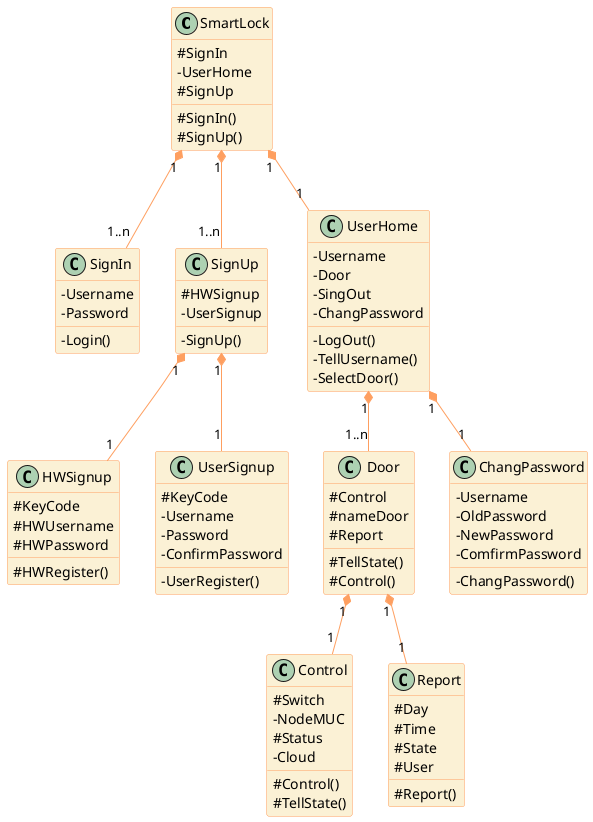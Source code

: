 @startuml

skinparam class {
BackgroundColor #fbf1d5
ArrowColor #fe9f60
BorderColor #fe9f60
}
skinparam stereotypeCBackgroundColor #daddc5

skinparam ClassAttributeIconSize 0
class SmartLock{
    #SignIn
    -UserHome
    #SignUp
    #SignIn()
    #SignUp()
}
class SignIn{
    -Username
    -Password
    -Login()
    }
class SignUp{
    #HWSignup
    -UserSignup
    -SignUp()
}
class HWSignup{
    #KeyCode
    #HWUsername
    #HWPassword
    #HWRegister()
}
class UserSignup{
    #KeyCode
    -Username
    -Password
    -ConfirmPassword
    -UserRegister()
}
class UserHome{
    -Username
    -Door
    -SingOut
    -ChangPassword
    -LogOut()
    -TellUsername()
    -SelectDoor()
}
class Door{
    #Control
    #nameDoor
    #Report
    #TellState()
    #Control()
}
class Control{
    #Switch
    -NodeMUC
    #Status
    -Cloud
    #Control()
    #TellState()
}
class Report{
    #Day
    #Time
    #State
    #User
    #Report()
}
class ChangPassword{
    -Username
    -OldPassword
    -NewPassword
    -ComfirmPassword
    -ChangPassword()
}
SmartLock "1" *-- "1..n" SignIn 
SmartLock "1" *-- "1..n" SignUp
SmartLock "1" *-- "1" UserHome
SignUp "1" *-- "1" UserSignup
SignUp "1" *-- "1" HWSignup
UserHome "1" *-- "1..n" Door
UserHome "1" *-- "1" ChangPassword
Door "1" *-- "1" Control
Door "1" *-- "1" Report
@enduml